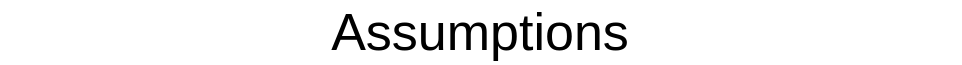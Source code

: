 <mxfile version="18.0.3" type="github" pages="3">
  <diagram id="jApyYVyt4Udr0EsSBP02" name="SEG Feature considerations">
    <mxGraphModel dx="1147" dy="753" grid="1" gridSize="10" guides="1" tooltips="1" connect="1" arrows="1" fold="1" page="1" pageScale="1" pageWidth="1100" pageHeight="850" math="0" shadow="0">
      <root>
        <mxCell id="0" />
        <mxCell id="1" parent="0" />
        <mxCell id="baYjomSHSM_FDcd-nVYS-2" value="Assumptions" style="text;html=1;strokeColor=none;fillColor=none;align=center;verticalAlign=middle;whiteSpace=wrap;rounded=0;fontSize=26;" vertex="1" parent="1">
          <mxGeometry x="100" y="60" width="480" height="30" as="geometry" />
        </mxCell>
      </root>
    </mxGraphModel>
  </diagram>
  <diagram name="high level" id="e3a06f82-3646-2815-327d-82caf3d4e204">
    <mxGraphModel dx="5066" dy="986" grid="1" gridSize="10" guides="1" tooltips="1" connect="1" arrows="1" fold="1" page="1" pageScale="1.5" pageWidth="1169" pageHeight="826" background="none" math="0" shadow="0">
      <root>
        <mxCell id="0" style=";html=1;" />
        <mxCell id="1" style=";html=1;" parent="0" />
        <mxCell id="MS2HTz0OU2uAcDuZDVn_-14" style="edgeStyle=orthogonalEdgeStyle;rounded=0;orthogonalLoop=1;jettySize=auto;html=1;endArrow=none;endFill=0;" edge="1" parent="1" source="MS2HTz0OU2uAcDuZDVn_-1" target="MS2HTz0OU2uAcDuZDVn_-2">
          <mxGeometry relative="1" as="geometry" />
        </mxCell>
        <mxCell id="MS2HTz0OU2uAcDuZDVn_-1" value="" style="verticalLabelPosition=bottom;sketch=0;aspect=fixed;html=1;verticalAlign=top;strokeColor=none;align=center;outlineConnect=0;shape=mxgraph.citrix.laptop_1;" vertex="1" parent="1">
          <mxGeometry x="-3260" y="106.5" width="70.91" height="60" as="geometry" />
        </mxCell>
        <mxCell id="MS2HTz0OU2uAcDuZDVn_-15" style="edgeStyle=orthogonalEdgeStyle;rounded=0;orthogonalLoop=1;jettySize=auto;html=1;endArrow=none;endFill=0;" edge="1" parent="1" source="MS2HTz0OU2uAcDuZDVn_-2" target="MS2HTz0OU2uAcDuZDVn_-3">
          <mxGeometry relative="1" as="geometry" />
        </mxCell>
        <mxCell id="MS2HTz0OU2uAcDuZDVn_-2" value="" style="verticalLabelPosition=bottom;sketch=0;aspect=fixed;html=1;verticalAlign=top;strokeColor=none;align=center;outlineConnect=0;shape=mxgraph.citrix.license_server;" vertex="1" parent="1">
          <mxGeometry x="-3130" y="107.5" width="45.89" height="60" as="geometry" />
        </mxCell>
        <mxCell id="MS2HTz0OU2uAcDuZDVn_-17" style="edgeStyle=orthogonalEdgeStyle;rounded=0;orthogonalLoop=1;jettySize=auto;html=1;endArrow=none;endFill=0;" edge="1" parent="1" source="MS2HTz0OU2uAcDuZDVn_-3" target="-ZL5isNHjIAiVJMmVZmS-53">
          <mxGeometry relative="1" as="geometry">
            <mxPoint x="-2631" y="136.5" as="targetPoint" />
          </mxGeometry>
        </mxCell>
        <mxCell id="MS2HTz0OU2uAcDuZDVn_-18" style="edgeStyle=orthogonalEdgeStyle;rounded=0;orthogonalLoop=1;jettySize=auto;html=1;endArrow=none;endFill=0;" edge="1" parent="1" source="MS2HTz0OU2uAcDuZDVn_-3">
          <mxGeometry relative="1" as="geometry">
            <mxPoint x="-2882.5" y="235" as="targetPoint" />
            <Array as="points">
              <mxPoint x="-2850" y="210" />
              <mxPoint x="-2882" y="210" />
            </Array>
          </mxGeometry>
        </mxCell>
        <mxCell id="MS2HTz0OU2uAcDuZDVn_-3" value="" style="verticalLabelPosition=bottom;sketch=0;aspect=fixed;html=1;verticalAlign=top;strokeColor=none;align=center;outlineConnect=0;shape=mxgraph.citrix.cloud;" vertex="1" parent="1">
          <mxGeometry x="-2940" y="90" width="145.56" height="95" as="geometry" />
        </mxCell>
        <mxCell id="MS2HTz0OU2uAcDuZDVn_-30" style="edgeStyle=orthogonalEdgeStyle;rounded=0;orthogonalLoop=1;jettySize=auto;html=1;fontSize=26;endArrow=none;endFill=0;" edge="1" parent="1" target="MS2HTz0OU2uAcDuZDVn_-29">
          <mxGeometry relative="1" as="geometry">
            <mxPoint x="-2586.5" y="830" as="sourcePoint" />
            <Array as="points">
              <mxPoint x="-2610" y="830" />
              <mxPoint x="-2382" y="830" />
            </Array>
          </mxGeometry>
        </mxCell>
        <mxCell id="MS2HTz0OU2uAcDuZDVn_-11" value="Secure Email Gateway" style="verticalLabelPosition=bottom;sketch=0;aspect=fixed;html=1;verticalAlign=top;strokeColor=none;align=center;outlineConnect=0;shape=mxgraph.citrix.license_server;" vertex="1" parent="1">
          <mxGeometry x="-2724.5" y="328" width="65" height="85" as="geometry" />
        </mxCell>
        <mxCell id="MS2HTz0OU2uAcDuZDVn_-23" value="&lt;font style=&quot;font-size: 26px;&quot;&gt;Internet&lt;/font&gt;" style="text;html=1;strokeColor=none;fillColor=none;align=center;verticalAlign=middle;whiteSpace=wrap;rounded=0;rotation=-40;" vertex="1" parent="1">
          <mxGeometry x="-3450" y="100" width="60" height="40" as="geometry" />
        </mxCell>
        <mxCell id="MS2HTz0OU2uAcDuZDVn_-24" value="&lt;font style=&quot;&quot;&gt;&lt;font style=&quot;font-size: 26px;&quot;&gt;DMZ 1&lt;/font&gt;&lt;br&gt;&lt;/font&gt;" style="text;html=1;strokeColor=none;fillColor=none;align=center;verticalAlign=middle;whiteSpace=wrap;rounded=0;rotation=-40;" vertex="1" parent="1">
          <mxGeometry x="-3460" y="579" width="60" height="40" as="geometry" />
        </mxCell>
        <mxCell id="MS2HTz0OU2uAcDuZDVn_-26" value="&lt;font style=&quot;&quot;&gt;&lt;span style=&quot;font-size: 26px;&quot;&gt;Trusted Zone&lt;/span&gt;&lt;br&gt;&lt;/font&gt;" style="text;html=1;strokeColor=none;fillColor=none;align=center;verticalAlign=middle;whiteSpace=wrap;rounded=0;rotation=-40;" vertex="1" parent="1">
          <mxGeometry x="-3440" y="813" width="60" height="40" as="geometry" />
        </mxCell>
        <mxCell id="MS2HTz0OU2uAcDuZDVn_-29" value="" style="verticalLabelPosition=bottom;sketch=0;aspect=fixed;html=1;verticalAlign=top;strokeColor=none;align=center;outlineConnect=0;shape=mxgraph.citrix.firewall;fontSize=26;" vertex="1" parent="1">
          <mxGeometry x="-2420" y="647" width="75" height="93" as="geometry" />
        </mxCell>
        <mxCell id="MS2HTz0OU2uAcDuZDVn_-42" value="" style="rounded=0;whiteSpace=wrap;html=1;fontSize=26;align=left;fillColor=#d5e8d4;strokeColor=#82b366;" vertex="1" parent="1">
          <mxGeometry x="-2131.63" y="828" width="310" height="60" as="geometry" />
        </mxCell>
        <mxCell id="MS2HTz0OU2uAcDuZDVn_-43" value="" style="verticalLabelPosition=bottom;sketch=0;aspect=fixed;html=1;verticalAlign=top;strokeColor=none;align=center;outlineConnect=0;shape=mxgraph.citrix.laptop_2;fontSize=26;" vertex="1" parent="1">
          <mxGeometry x="-2103.25" y="839.75" width="48.95" height="36.5" as="geometry" />
        </mxCell>
        <mxCell id="MS2HTz0OU2uAcDuZDVn_-44" value="" style="verticalLabelPosition=bottom;sketch=0;aspect=fixed;html=1;verticalAlign=top;strokeColor=none;align=center;outlineConnect=0;shape=mxgraph.citrix.laptop_2;fontSize=26;" vertex="1" parent="1">
          <mxGeometry x="-2033.25" y="841.5" width="48.95" height="36.5" as="geometry" />
        </mxCell>
        <mxCell id="MS2HTz0OU2uAcDuZDVn_-45" value="" style="verticalLabelPosition=bottom;sketch=0;aspect=fixed;html=1;verticalAlign=top;strokeColor=none;align=center;outlineConnect=0;shape=mxgraph.citrix.laptop_2;fontSize=26;" vertex="1" parent="1">
          <mxGeometry x="-1963.25" y="841.5" width="48.95" height="36.5" as="geometry" />
        </mxCell>
        <mxCell id="MS2HTz0OU2uAcDuZDVn_-46" value="" style="verticalLabelPosition=bottom;sketch=0;aspect=fixed;html=1;verticalAlign=top;strokeColor=none;align=center;outlineConnect=0;shape=mxgraph.citrix.laptop_2;fontSize=26;" vertex="1" parent="1">
          <mxGeometry x="-1893.25" y="841.5" width="48.95" height="36.5" as="geometry" />
        </mxCell>
        <mxCell id="MS2HTz0OU2uAcDuZDVn_-50" style="edgeStyle=orthogonalEdgeStyle;rounded=0;orthogonalLoop=1;jettySize=auto;html=1;fontSize=26;endArrow=none;endFill=0;" edge="1" parent="1" source="MS2HTz0OU2uAcDuZDVn_-48" target="MS2HTz0OU2uAcDuZDVn_-29">
          <mxGeometry relative="1" as="geometry">
            <Array as="points">
              <mxPoint x="-2220" y="884" />
              <mxPoint x="-2220" y="758" />
              <mxPoint x="-2310" y="758" />
              <mxPoint x="-2310" y="698" />
            </Array>
          </mxGeometry>
        </mxCell>
        <mxCell id="MS2HTz0OU2uAcDuZDVn_-48" value="" style="verticalLabelPosition=bottom;sketch=0;aspect=fixed;html=1;verticalAlign=top;strokeColor=none;align=center;outlineConnect=0;shape=mxgraph.citrix.role_repeater;fillColor=#CCCCCC;gradientColor=#000000;gradientDirection=south;fontSize=26;" vertex="1" parent="1">
          <mxGeometry x="-2140" y="866" width="36.75" height="36.75" as="geometry" />
        </mxCell>
        <mxCell id="-ZL5isNHjIAiVJMmVZmS-62" style="edgeStyle=orthogonalEdgeStyle;rounded=0;orthogonalLoop=1;jettySize=auto;html=1;fontSize=12;endArrow=none;endFill=0;strokeWidth=1;" edge="1" parent="1" source="MS2HTz0OU2uAcDuZDVn_-51" target="MS2HTz0OU2uAcDuZDVn_-29">
          <mxGeometry relative="1" as="geometry">
            <mxPoint x="-2230" y="783" as="targetPoint" />
            <Array as="points">
              <mxPoint x="-2220" y="783" />
              <mxPoint x="-2220" y="758" />
              <mxPoint x="-2310" y="758" />
              <mxPoint x="-2310" y="694" />
            </Array>
          </mxGeometry>
        </mxCell>
        <mxCell id="MS2HTz0OU2uAcDuZDVn_-51" value="" style="rounded=0;whiteSpace=wrap;html=1;fontSize=26;align=left;fillColor=#d5e8d4;strokeColor=#82b366;" vertex="1" parent="1">
          <mxGeometry x="-2131.63" y="753" width="310" height="60" as="geometry" />
        </mxCell>
        <mxCell id="MS2HTz0OU2uAcDuZDVn_-52" value="" style="verticalLabelPosition=bottom;sketch=0;aspect=fixed;html=1;verticalAlign=top;strokeColor=none;align=center;outlineConnect=0;shape=mxgraph.citrix.laptop_2;fontSize=26;" vertex="1" parent="1">
          <mxGeometry x="-2111.63" y="764.75" width="48.95" height="36.5" as="geometry" />
        </mxCell>
        <mxCell id="MS2HTz0OU2uAcDuZDVn_-53" value="" style="verticalLabelPosition=bottom;sketch=0;aspect=fixed;html=1;verticalAlign=top;strokeColor=none;align=center;outlineConnect=0;shape=mxgraph.citrix.laptop_2;fontSize=26;" vertex="1" parent="1">
          <mxGeometry x="-2041.63" y="766.5" width="48.95" height="36.5" as="geometry" />
        </mxCell>
        <mxCell id="MS2HTz0OU2uAcDuZDVn_-54" value="" style="verticalLabelPosition=bottom;sketch=0;aspect=fixed;html=1;verticalAlign=top;strokeColor=none;align=center;outlineConnect=0;shape=mxgraph.citrix.laptop_2;fontSize=26;" vertex="1" parent="1">
          <mxGeometry x="-1971.63" y="766.5" width="48.95" height="36.5" as="geometry" />
        </mxCell>
        <mxCell id="MS2HTz0OU2uAcDuZDVn_-55" value="" style="verticalLabelPosition=bottom;sketch=0;aspect=fixed;html=1;verticalAlign=top;strokeColor=none;align=center;outlineConnect=0;shape=mxgraph.citrix.laptop_2;fontSize=26;" vertex="1" parent="1">
          <mxGeometry x="-1901.63" y="766.5" width="48.95" height="36.5" as="geometry" />
        </mxCell>
        <mxCell id="MS2HTz0OU2uAcDuZDVn_-61" value="Office Network" style="verticalLabelPosition=bottom;sketch=0;aspect=fixed;html=1;verticalAlign=top;strokeColor=none;align=center;outlineConnect=0;shape=mxgraph.citrix.site;fontSize=26;" vertex="1" parent="1">
          <mxGeometry x="-2037.41" y="530" width="74.16" height="70" as="geometry" />
        </mxCell>
        <mxCell id="-ZL5isNHjIAiVJMmVZmS-74" style="edgeStyle=orthogonalEdgeStyle;rounded=0;orthogonalLoop=1;jettySize=auto;html=1;fontSize=21;endArrow=none;endFill=0;strokeWidth=1;" edge="1" parent="1" target="-ZL5isNHjIAiVJMmVZmS-68">
          <mxGeometry relative="1" as="geometry">
            <mxPoint x="-2750" y="848.3" as="sourcePoint" />
          </mxGeometry>
        </mxCell>
        <mxCell id="HjmneazlSj1odOkmcWlp-2" style="edgeStyle=orthogonalEdgeStyle;rounded=0;orthogonalLoop=1;jettySize=auto;html=1;fontSize=14;fontColor=#000000;endArrow=none;endFill=0;strokeWidth=1;" edge="1" parent="1" source="MS2HTz0OU2uAcDuZDVn_-10" target="MS2HTz0OU2uAcDuZDVn_-27">
          <mxGeometry relative="1" as="geometry" />
        </mxCell>
        <mxCell id="HjmneazlSj1odOkmcWlp-5" value="SMTPS" style="edgeLabel;html=1;align=center;verticalAlign=middle;resizable=0;points=[];fontSize=14;fontColor=#000000;" vertex="1" connectable="0" parent="HjmneazlSj1odOkmcWlp-2">
          <mxGeometry x="-0.788" y="1" relative="1" as="geometry">
            <mxPoint as="offset" />
          </mxGeometry>
        </mxCell>
        <mxCell id="MS2HTz0OU2uAcDuZDVn_-10" value="Exchange" style="verticalLabelPosition=bottom;sketch=0;aspect=fixed;html=1;verticalAlign=top;strokeColor=none;align=center;outlineConnect=0;shape=mxgraph.citrix.smtp_server;" vertex="1" parent="1">
          <mxGeometry x="-2700" y="790.5" width="76" height="92" as="geometry" />
        </mxCell>
        <mxCell id="-ZL5isNHjIAiVJMmVZmS-4" value="" style="endArrow=none;dashed=1;html=1;dashPattern=1 3;strokeWidth=4;rounded=0;fontSize=12;fillColor=#d80073;strokeColor=#A50040;" edge="1" parent="1">
          <mxGeometry width="50" height="50" relative="1" as="geometry">
            <mxPoint x="-3470" y="268" as="sourcePoint" />
            <mxPoint x="-2450" y="268" as="targetPoint" />
          </mxGeometry>
        </mxCell>
        <mxCell id="-ZL5isNHjIAiVJMmVZmS-61" style="edgeStyle=orthogonalEdgeStyle;rounded=0;orthogonalLoop=1;jettySize=auto;html=1;fontSize=12;endArrow=none;endFill=0;strokeWidth=1;" edge="1" parent="1" source="MS2HTz0OU2uAcDuZDVn_-5" target="MS2HTz0OU2uAcDuZDVn_-11">
          <mxGeometry relative="1" as="geometry" />
        </mxCell>
        <mxCell id="EidLaiFyTw0n2LER88-Q-2" value="SMTPS" style="edgeLabel;html=1;align=center;verticalAlign=middle;resizable=0;points=[];fontSize=14;fontColor=#000000;" vertex="1" connectable="0" parent="-ZL5isNHjIAiVJMmVZmS-61">
          <mxGeometry x="0.857" y="-1" relative="1" as="geometry">
            <mxPoint x="-11" y="-1" as="offset" />
          </mxGeometry>
        </mxCell>
        <mxCell id="MS2HTz0OU2uAcDuZDVn_-5" value="Internet Firewall" style="verticalLabelPosition=bottom;sketch=0;aspect=fixed;html=1;verticalAlign=top;strokeColor=none;align=center;outlineConnect=0;shape=mxgraph.citrix.firewall;" vertex="1" parent="1">
          <mxGeometry x="-2910" y="235" width="75" height="93" as="geometry" />
        </mxCell>
        <mxCell id="-ZL5isNHjIAiVJMmVZmS-5" value="" style="endArrow=none;dashed=1;html=1;dashPattern=1 3;strokeWidth=4;rounded=0;fontSize=12;fillColor=#d80073;strokeColor=#A50040;" edge="1" parent="1">
          <mxGeometry width="50" height="50" relative="1" as="geometry">
            <mxPoint x="-3469.5" y="697" as="sourcePoint" />
            <mxPoint x="-2449.5" y="697" as="targetPoint" />
          </mxGeometry>
        </mxCell>
        <mxCell id="HjmneazlSj1odOkmcWlp-4" style="edgeStyle=orthogonalEdgeStyle;rounded=0;orthogonalLoop=1;jettySize=auto;html=1;fontSize=14;fontColor=#000000;endArrow=none;endFill=0;strokeWidth=1;" edge="1" parent="1" source="MS2HTz0OU2uAcDuZDVn_-27" target="-ZL5isNHjIAiVJMmVZmS-56">
          <mxGeometry relative="1" as="geometry" />
        </mxCell>
        <mxCell id="MS2HTz0OU2uAcDuZDVn_-27" value="" style="verticalLabelPosition=bottom;sketch=0;aspect=fixed;html=1;verticalAlign=top;strokeColor=none;align=center;outlineConnect=0;shape=mxgraph.citrix.firewall;" vertex="1" parent="1">
          <mxGeometry x="-2909" y="630" width="75" height="93" as="geometry" />
        </mxCell>
        <mxCell id="-ZL5isNHjIAiVJMmVZmS-6" value="" style="endArrow=none;dashed=1;html=1;dashPattern=1 3;strokeWidth=4;rounded=0;fontSize=12;fillColor=#d80073;strokeColor=#A50040;" edge="1" parent="1">
          <mxGeometry width="50" height="50" relative="1" as="geometry">
            <mxPoint x="-3480" y="960" as="sourcePoint" />
            <mxPoint x="-2450" y="960" as="targetPoint" />
          </mxGeometry>
        </mxCell>
        <mxCell id="-ZL5isNHjIAiVJMmVZmS-53" value="Public DNS" style="verticalLabelPosition=bottom;sketch=0;aspect=fixed;html=1;verticalAlign=top;strokeColor=none;align=center;outlineConnect=0;shape=mxgraph.citrix.dns_server;fontSize=12;" vertex="1" parent="1">
          <mxGeometry x="-2624" y="91.25" width="76.5" height="92.5" as="geometry" />
        </mxCell>
        <mxCell id="-ZL5isNHjIAiVJMmVZmS-54" value="" style="endArrow=none;dashed=1;html=1;dashPattern=1 3;strokeWidth=4;rounded=0;fontSize=12;fillColor=#d80073;strokeColor=#A50040;" edge="1" parent="1">
          <mxGeometry width="50" height="50" relative="1" as="geometry">
            <mxPoint x="-3470" y="483.25" as="sourcePoint" />
            <mxPoint x="-2450" y="483.25" as="targetPoint" />
          </mxGeometry>
        </mxCell>
        <mxCell id="-ZL5isNHjIAiVJMmVZmS-55" value="&lt;font style=&quot;&quot;&gt;&lt;font style=&quot;font-size: 26px;&quot;&gt;DMZ 0&lt;/font&gt;&lt;br&gt;&lt;/font&gt;" style="text;html=1;strokeColor=none;fillColor=none;align=center;verticalAlign=middle;whiteSpace=wrap;rounded=0;rotation=-40;" vertex="1" parent="1">
          <mxGeometry x="-3460" y="352.63" width="60" height="35.75" as="geometry" />
        </mxCell>
        <mxCell id="-ZL5isNHjIAiVJMmVZmS-60" style="edgeStyle=orthogonalEdgeStyle;rounded=0;orthogonalLoop=1;jettySize=auto;html=1;fontSize=12;endArrow=none;endFill=0;strokeWidth=1;" edge="1" parent="1" source="-ZL5isNHjIAiVJMmVZmS-56" target="MS2HTz0OU2uAcDuZDVn_-11">
          <mxGeometry relative="1" as="geometry">
            <Array as="points">
              <mxPoint x="-2872" y="390" />
            </Array>
          </mxGeometry>
        </mxCell>
        <mxCell id="-ZL5isNHjIAiVJMmVZmS-56" value="" style="verticalLabelPosition=bottom;sketch=0;aspect=fixed;html=1;verticalAlign=top;strokeColor=none;align=center;outlineConnect=0;shape=mxgraph.citrix.firewall;" vertex="1" parent="1">
          <mxGeometry x="-2910" y="447.75" width="75" height="93" as="geometry" />
        </mxCell>
        <mxCell id="-ZL5isNHjIAiVJMmVZmS-63" value="&lt;font style=&quot;&quot;&gt;&lt;b style=&quot;&quot;&gt;&lt;font style=&quot;font-size: 21px;&quot;&gt;DMZ 0&lt;/font&gt;&lt;/b&gt;&lt;span style=&quot;font-size: 18px;&quot;&gt;: Security and Content Filtering services, e.g. WAF, Secure Mail Gateway&lt;/span&gt;&lt;br&gt;&lt;font style=&quot;font-size: 21px;&quot;&gt;&lt;b&gt;DMZ 1&lt;/b&gt;&lt;/font&gt;&lt;span style=&quot;font-size: 18px;&quot;&gt;: Authn/Authz Appliances, e.g. Reverse Proxies, IDP&#39;s&lt;/span&gt;&lt;br&gt;&lt;b style=&quot;&quot;&gt;&lt;font style=&quot;font-size: 21px;&quot;&gt;TZ&lt;/font&gt;&lt;/b&gt;&lt;span style=&quot;font-size: 18px;&quot;&gt;: Trusted zone, e.g Web Servers, Mail Servers; authenticated flows&lt;br&gt;&lt;/span&gt;&lt;font style=&quot;font-size: 21px;&quot;&gt;&lt;b&gt;DZ&lt;/b&gt;&lt;/font&gt;&lt;font style=&quot;font-size: 18px;&quot;&gt;: Data Zone for databases and LDAP services&lt;/font&gt;&lt;br&gt;&lt;/font&gt;" style="text;html=1;strokeColor=none;fillColor=none;align=left;verticalAlign=middle;whiteSpace=wrap;rounded=0;fontSize=12;rotation=0;" vertex="1" parent="1">
          <mxGeometry x="-2350" y="250" width="590" height="30" as="geometry" />
        </mxCell>
        <mxCell id="-ZL5isNHjIAiVJMmVZmS-66" value="&lt;font style=&quot;&quot;&gt;&lt;span style=&quot;font-size: 26px;&quot;&gt;Data Zone&lt;/span&gt;&lt;br&gt;&lt;/font&gt;" style="text;html=1;strokeColor=none;fillColor=none;align=center;verticalAlign=middle;whiteSpace=wrap;rounded=0;rotation=-40;" vertex="1" parent="1">
          <mxGeometry x="-3440" y="1090" width="60" height="40" as="geometry" />
        </mxCell>
        <mxCell id="-ZL5isNHjIAiVJMmVZmS-75" style="edgeStyle=orthogonalEdgeStyle;rounded=0;orthogonalLoop=1;jettySize=auto;html=1;fontSize=21;endArrow=none;endFill=0;strokeWidth=1;" edge="1" parent="1" source="-ZL5isNHjIAiVJMmVZmS-68" target="-ZL5isNHjIAiVJMmVZmS-77">
          <mxGeometry relative="1" as="geometry">
            <mxPoint x="-2630" y="1080" as="targetPoint" />
            <Array as="points">
              <mxPoint x="-2861" y="1030" />
              <mxPoint x="-2720" y="1030" />
            </Array>
          </mxGeometry>
        </mxCell>
        <mxCell id="HjmneazlSj1odOkmcWlp-6" value="3569" style="edgeLabel;html=1;align=center;verticalAlign=middle;resizable=0;points=[];fontSize=14;fontColor=#000000;" vertex="1" connectable="0" parent="-ZL5isNHjIAiVJMmVZmS-75">
          <mxGeometry x="0.173" y="3" relative="1" as="geometry">
            <mxPoint x="44" y="33" as="offset" />
          </mxGeometry>
        </mxCell>
        <mxCell id="-ZL5isNHjIAiVJMmVZmS-68" value="" style="verticalLabelPosition=bottom;sketch=0;aspect=fixed;html=1;verticalAlign=top;strokeColor=none;align=center;outlineConnect=0;shape=mxgraph.citrix.firewall;" vertex="1" parent="1">
          <mxGeometry x="-2899" y="902.75" width="75" height="93" as="geometry" />
        </mxCell>
        <mxCell id="-ZL5isNHjIAiVJMmVZmS-77" value="AD" style="verticalLabelPosition=bottom;sketch=0;aspect=fixed;html=1;verticalAlign=top;strokeColor=none;align=center;outlineConnect=0;shape=mxgraph.citrix.database_server;fontSize=21;" vertex="1" parent="1">
          <mxGeometry x="-2732" y="1070" width="80" height="90" as="geometry" />
        </mxCell>
        <mxCell id="-ZL5isNHjIAiVJMmVZmS-80" value="Production" style="text;html=1;strokeColor=none;fillColor=none;align=center;verticalAlign=middle;whiteSpace=wrap;rounded=0;fontSize=45;fontColor=#FF0000;" vertex="1" parent="1">
          <mxGeometry x="-2140" y="40" width="60" height="30" as="geometry" />
        </mxCell>
      </root>
    </mxGraphModel>
  </diagram>
  <diagram name="high level (DEV)" id="sB-gzQ24y7XR0osAuDt7">
    <mxGraphModel dx="5066" dy="986" grid="1" gridSize="10" guides="1" tooltips="1" connect="1" arrows="1" fold="1" page="1" pageScale="1.5" pageWidth="1169" pageHeight="826" background="none" math="0" shadow="0">
      <root>
        <mxCell id="ZP6E8Msi36bvybZyYE74-0" style=";html=1;" />
        <mxCell id="ZP6E8Msi36bvybZyYE74-1" style=";html=1;" parent="ZP6E8Msi36bvybZyYE74-0" />
        <mxCell id="ZP6E8Msi36bvybZyYE74-2" style="edgeStyle=orthogonalEdgeStyle;rounded=0;orthogonalLoop=1;jettySize=auto;html=1;endArrow=none;endFill=0;" edge="1" parent="ZP6E8Msi36bvybZyYE74-1" source="ZP6E8Msi36bvybZyYE74-3" target="ZP6E8Msi36bvybZyYE74-5">
          <mxGeometry relative="1" as="geometry" />
        </mxCell>
        <mxCell id="ZP6E8Msi36bvybZyYE74-3" value="" style="verticalLabelPosition=bottom;sketch=0;aspect=fixed;html=1;verticalAlign=top;strokeColor=none;align=center;outlineConnect=0;shape=mxgraph.citrix.laptop_1;" vertex="1" parent="ZP6E8Msi36bvybZyYE74-1">
          <mxGeometry x="-3260" y="106.5" width="70.91" height="60" as="geometry" />
        </mxCell>
        <mxCell id="ZP6E8Msi36bvybZyYE74-4" style="edgeStyle=orthogonalEdgeStyle;rounded=0;orthogonalLoop=1;jettySize=auto;html=1;endArrow=none;endFill=0;" edge="1" parent="ZP6E8Msi36bvybZyYE74-1" source="ZP6E8Msi36bvybZyYE74-5" target="ZP6E8Msi36bvybZyYE74-8">
          <mxGeometry relative="1" as="geometry" />
        </mxCell>
        <mxCell id="ZP6E8Msi36bvybZyYE74-5" value="" style="verticalLabelPosition=bottom;sketch=0;aspect=fixed;html=1;verticalAlign=top;strokeColor=none;align=center;outlineConnect=0;shape=mxgraph.citrix.license_server;" vertex="1" parent="ZP6E8Msi36bvybZyYE74-1">
          <mxGeometry x="-3130" y="107.5" width="45.89" height="60" as="geometry" />
        </mxCell>
        <mxCell id="ZP6E8Msi36bvybZyYE74-6" style="edgeStyle=orthogonalEdgeStyle;rounded=0;orthogonalLoop=1;jettySize=auto;html=1;endArrow=none;endFill=0;" edge="1" parent="ZP6E8Msi36bvybZyYE74-1" source="ZP6E8Msi36bvybZyYE74-8" target="ZP6E8Msi36bvybZyYE74-40">
          <mxGeometry relative="1" as="geometry">
            <mxPoint x="-2631" y="136.5" as="targetPoint" />
          </mxGeometry>
        </mxCell>
        <mxCell id="ZP6E8Msi36bvybZyYE74-7" style="edgeStyle=orthogonalEdgeStyle;rounded=0;orthogonalLoop=1;jettySize=auto;html=1;endArrow=none;endFill=0;" edge="1" parent="ZP6E8Msi36bvybZyYE74-1" source="ZP6E8Msi36bvybZyYE74-8">
          <mxGeometry relative="1" as="geometry">
            <mxPoint x="-2882.5" y="235" as="targetPoint" />
            <Array as="points">
              <mxPoint x="-2850" y="210" />
              <mxPoint x="-2882" y="210" />
            </Array>
          </mxGeometry>
        </mxCell>
        <mxCell id="ZP6E8Msi36bvybZyYE74-8" value="" style="verticalLabelPosition=bottom;sketch=0;aspect=fixed;html=1;verticalAlign=top;strokeColor=none;align=center;outlineConnect=0;shape=mxgraph.citrix.cloud;" vertex="1" parent="ZP6E8Msi36bvybZyYE74-1">
          <mxGeometry x="-2940" y="90" width="145.56" height="95" as="geometry" />
        </mxCell>
        <mxCell id="ZP6E8Msi36bvybZyYE74-9" style="edgeStyle=orthogonalEdgeStyle;rounded=0;orthogonalLoop=1;jettySize=auto;html=1;endArrow=none;endFill=0;" edge="1" parent="ZP6E8Msi36bvybZyYE74-1" source="ZP6E8Msi36bvybZyYE74-44" target="ZP6E8Msi36bvybZyYE74-33">
          <mxGeometry relative="1" as="geometry">
            <mxPoint x="-2692" y="447.75" as="sourcePoint" />
            <Array as="points">
              <mxPoint x="-2860" y="837" />
            </Array>
          </mxGeometry>
        </mxCell>
        <mxCell id="vDBwevDJQfiuDSJaTTQ6-1" value="SMTPS" style="edgeLabel;html=1;align=center;verticalAlign=middle;resizable=0;points=[];fontSize=14;fontColor=#000000;" vertex="1" connectable="0" parent="ZP6E8Msi36bvybZyYE74-9">
          <mxGeometry x="0.873" y="-4" relative="1" as="geometry">
            <mxPoint as="offset" />
          </mxGeometry>
        </mxCell>
        <mxCell id="ZP6E8Msi36bvybZyYE74-10" style="edgeStyle=orthogonalEdgeStyle;rounded=0;orthogonalLoop=1;jettySize=auto;html=1;fontSize=26;endArrow=none;endFill=0;" edge="1" parent="ZP6E8Msi36bvybZyYE74-1" source="ZP6E8Msi36bvybZyYE74-33" target="ZP6E8Msi36bvybZyYE74-15">
          <mxGeometry relative="1" as="geometry">
            <mxPoint x="-3050" y="850" as="sourcePoint" />
            <Array as="points">
              <mxPoint x="-2382" y="850" />
            </Array>
          </mxGeometry>
        </mxCell>
        <mxCell id="ZP6E8Msi36bvybZyYE74-11" value="DEV Secure Email Gateway" style="verticalLabelPosition=bottom;sketch=0;aspect=fixed;html=1;verticalAlign=top;strokeColor=none;align=center;outlineConnect=0;shape=mxgraph.citrix.license_server;" vertex="1" parent="ZP6E8Msi36bvybZyYE74-1">
          <mxGeometry x="-3139.56" y="340" width="65" height="85" as="geometry" />
        </mxCell>
        <mxCell id="ZP6E8Msi36bvybZyYE74-12" value="&lt;font style=&quot;font-size: 26px;&quot;&gt;Internet&lt;/font&gt;" style="text;html=1;strokeColor=none;fillColor=none;align=center;verticalAlign=middle;whiteSpace=wrap;rounded=0;rotation=-40;" vertex="1" parent="ZP6E8Msi36bvybZyYE74-1">
          <mxGeometry x="-3450" y="100" width="60" height="40" as="geometry" />
        </mxCell>
        <mxCell id="ZP6E8Msi36bvybZyYE74-13" value="&lt;font style=&quot;&quot;&gt;&lt;font style=&quot;font-size: 26px;&quot;&gt;DMZ 1&lt;/font&gt;&lt;br&gt;&lt;/font&gt;" style="text;html=1;strokeColor=none;fillColor=none;align=center;verticalAlign=middle;whiteSpace=wrap;rounded=0;rotation=-40;" vertex="1" parent="ZP6E8Msi36bvybZyYE74-1">
          <mxGeometry x="-3460" y="579" width="60" height="40" as="geometry" />
        </mxCell>
        <mxCell id="ZP6E8Msi36bvybZyYE74-14" value="&lt;font style=&quot;&quot;&gt;&lt;span style=&quot;font-size: 26px;&quot;&gt;Trusted Zone&lt;/span&gt;&lt;br&gt;&lt;/font&gt;" style="text;html=1;strokeColor=none;fillColor=none;align=center;verticalAlign=middle;whiteSpace=wrap;rounded=0;rotation=-40;" vertex="1" parent="ZP6E8Msi36bvybZyYE74-1">
          <mxGeometry x="-3440" y="813" width="60" height="40" as="geometry" />
        </mxCell>
        <mxCell id="ZP6E8Msi36bvybZyYE74-15" value="" style="verticalLabelPosition=bottom;sketch=0;aspect=fixed;html=1;verticalAlign=top;strokeColor=none;align=center;outlineConnect=0;shape=mxgraph.citrix.firewall;fontSize=26;" vertex="1" parent="ZP6E8Msi36bvybZyYE74-1">
          <mxGeometry x="-2420" y="647" width="75" height="93" as="geometry" />
        </mxCell>
        <mxCell id="ZP6E8Msi36bvybZyYE74-16" value="" style="rounded=0;whiteSpace=wrap;html=1;fontSize=26;align=left;fillColor=#d5e8d4;strokeColor=#82b366;" vertex="1" parent="ZP6E8Msi36bvybZyYE74-1">
          <mxGeometry x="-2131.63" y="935" width="310" height="60" as="geometry" />
        </mxCell>
        <mxCell id="ZP6E8Msi36bvybZyYE74-17" value="" style="verticalLabelPosition=bottom;sketch=0;aspect=fixed;html=1;verticalAlign=top;strokeColor=none;align=center;outlineConnect=0;shape=mxgraph.citrix.laptop_2;fontSize=26;" vertex="1" parent="ZP6E8Msi36bvybZyYE74-1">
          <mxGeometry x="-2103.25" y="946.75" width="48.95" height="36.5" as="geometry" />
        </mxCell>
        <mxCell id="ZP6E8Msi36bvybZyYE74-18" value="" style="verticalLabelPosition=bottom;sketch=0;aspect=fixed;html=1;verticalAlign=top;strokeColor=none;align=center;outlineConnect=0;shape=mxgraph.citrix.laptop_2;fontSize=26;" vertex="1" parent="ZP6E8Msi36bvybZyYE74-1">
          <mxGeometry x="-2033.25" y="948.5" width="48.95" height="36.5" as="geometry" />
        </mxCell>
        <mxCell id="ZP6E8Msi36bvybZyYE74-19" value="" style="verticalLabelPosition=bottom;sketch=0;aspect=fixed;html=1;verticalAlign=top;strokeColor=none;align=center;outlineConnect=0;shape=mxgraph.citrix.laptop_2;fontSize=26;" vertex="1" parent="ZP6E8Msi36bvybZyYE74-1">
          <mxGeometry x="-1963.25" y="948.5" width="48.95" height="36.5" as="geometry" />
        </mxCell>
        <mxCell id="ZP6E8Msi36bvybZyYE74-20" value="" style="verticalLabelPosition=bottom;sketch=0;aspect=fixed;html=1;verticalAlign=top;strokeColor=none;align=center;outlineConnect=0;shape=mxgraph.citrix.laptop_2;fontSize=26;" vertex="1" parent="ZP6E8Msi36bvybZyYE74-1">
          <mxGeometry x="-1893.25" y="948.5" width="48.95" height="36.5" as="geometry" />
        </mxCell>
        <mxCell id="ZP6E8Msi36bvybZyYE74-21" style="edgeStyle=orthogonalEdgeStyle;rounded=0;orthogonalLoop=1;jettySize=auto;html=1;fontSize=26;endArrow=none;endFill=0;" edge="1" parent="ZP6E8Msi36bvybZyYE74-1" source="ZP6E8Msi36bvybZyYE74-22" target="ZP6E8Msi36bvybZyYE74-15">
          <mxGeometry relative="1" as="geometry">
            <Array as="points">
              <mxPoint x="-2150" y="991" />
              <mxPoint x="-2150" y="950" />
              <mxPoint x="-2220" y="950" />
              <mxPoint x="-2220" y="758" />
              <mxPoint x="-2310" y="758" />
              <mxPoint x="-2310" y="698" />
            </Array>
          </mxGeometry>
        </mxCell>
        <mxCell id="ZP6E8Msi36bvybZyYE74-22" value="" style="verticalLabelPosition=bottom;sketch=0;aspect=fixed;html=1;verticalAlign=top;strokeColor=none;align=center;outlineConnect=0;shape=mxgraph.citrix.role_repeater;fillColor=#CCCCCC;gradientColor=#000000;gradientDirection=south;fontSize=26;" vertex="1" parent="ZP6E8Msi36bvybZyYE74-1">
          <mxGeometry x="-2140" y="973" width="36.75" height="36.75" as="geometry" />
        </mxCell>
        <mxCell id="ZP6E8Msi36bvybZyYE74-23" style="edgeStyle=orthogonalEdgeStyle;rounded=0;orthogonalLoop=1;jettySize=auto;html=1;fontSize=12;endArrow=none;endFill=0;strokeWidth=1;" edge="1" parent="ZP6E8Msi36bvybZyYE74-1" source="ZP6E8Msi36bvybZyYE74-24" target="ZP6E8Msi36bvybZyYE74-15">
          <mxGeometry relative="1" as="geometry">
            <mxPoint x="-2230" y="783" as="targetPoint" />
            <Array as="points">
              <mxPoint x="-1977" y="830" />
              <mxPoint x="-2220" y="830" />
              <mxPoint x="-2220" y="758" />
              <mxPoint x="-2310" y="758" />
              <mxPoint x="-2310" y="694" />
            </Array>
          </mxGeometry>
        </mxCell>
        <mxCell id="ZP6E8Msi36bvybZyYE74-24" value="" style="rounded=0;whiteSpace=wrap;html=1;fontSize=26;align=left;fillColor=#d5e8d4;strokeColor=#82b366;" vertex="1" parent="ZP6E8Msi36bvybZyYE74-1">
          <mxGeometry x="-2131.63" y="860" width="310" height="60" as="geometry" />
        </mxCell>
        <mxCell id="ZP6E8Msi36bvybZyYE74-25" value="" style="verticalLabelPosition=bottom;sketch=0;aspect=fixed;html=1;verticalAlign=top;strokeColor=none;align=center;outlineConnect=0;shape=mxgraph.citrix.laptop_2;fontSize=26;" vertex="1" parent="ZP6E8Msi36bvybZyYE74-1">
          <mxGeometry x="-2111.63" y="871.75" width="48.95" height="36.5" as="geometry" />
        </mxCell>
        <mxCell id="ZP6E8Msi36bvybZyYE74-26" value="" style="verticalLabelPosition=bottom;sketch=0;aspect=fixed;html=1;verticalAlign=top;strokeColor=none;align=center;outlineConnect=0;shape=mxgraph.citrix.laptop_2;fontSize=26;" vertex="1" parent="ZP6E8Msi36bvybZyYE74-1">
          <mxGeometry x="-2041.63" y="873.5" width="48.95" height="36.5" as="geometry" />
        </mxCell>
        <mxCell id="ZP6E8Msi36bvybZyYE74-27" value="" style="verticalLabelPosition=bottom;sketch=0;aspect=fixed;html=1;verticalAlign=top;strokeColor=none;align=center;outlineConnect=0;shape=mxgraph.citrix.laptop_2;fontSize=26;" vertex="1" parent="ZP6E8Msi36bvybZyYE74-1">
          <mxGeometry x="-1971.63" y="873.5" width="48.95" height="36.5" as="geometry" />
        </mxCell>
        <mxCell id="ZP6E8Msi36bvybZyYE74-28" value="" style="verticalLabelPosition=bottom;sketch=0;aspect=fixed;html=1;verticalAlign=top;strokeColor=none;align=center;outlineConnect=0;shape=mxgraph.citrix.laptop_2;fontSize=26;" vertex="1" parent="ZP6E8Msi36bvybZyYE74-1">
          <mxGeometry x="-1901.63" y="873.5" width="48.95" height="36.5" as="geometry" />
        </mxCell>
        <mxCell id="ZP6E8Msi36bvybZyYE74-29" value="Office Network" style="verticalLabelPosition=bottom;sketch=0;aspect=fixed;html=1;verticalAlign=top;strokeColor=none;align=center;outlineConnect=0;shape=mxgraph.citrix.site;fontSize=26;" vertex="1" parent="ZP6E8Msi36bvybZyYE74-1">
          <mxGeometry x="-1992.68" y="430" width="74.16" height="70" as="geometry" />
        </mxCell>
        <mxCell id="ZP6E8Msi36bvybZyYE74-31" style="edgeStyle=orthogonalEdgeStyle;rounded=0;orthogonalLoop=1;jettySize=auto;html=1;fontSize=21;endArrow=none;endFill=0;strokeWidth=1;" edge="1" parent="ZP6E8Msi36bvybZyYE74-1" source="ZP6E8Msi36bvybZyYE74-33" target="ZP6E8Msi36bvybZyYE74-49">
          <mxGeometry relative="1" as="geometry">
            <mxPoint x="-3016.5" y="870" as="sourcePoint" />
            <Array as="points">
              <mxPoint x="-3092" y="870" />
              <mxPoint x="-2958" y="870" />
              <mxPoint x="-2958" y="949" />
            </Array>
          </mxGeometry>
        </mxCell>
        <mxCell id="ZP6E8Msi36bvybZyYE74-33" value="Linux email server" style="verticalLabelPosition=bottom;sketch=0;aspect=fixed;html=1;verticalAlign=top;strokeColor=none;align=center;outlineConnect=0;shape=mxgraph.citrix.smtp_server;" vertex="1" parent="ZP6E8Msi36bvybZyYE74-1">
          <mxGeometry x="-3130" y="770" width="76" height="92" as="geometry" />
        </mxCell>
        <mxCell id="ZP6E8Msi36bvybZyYE74-34" value="" style="endArrow=none;dashed=1;html=1;dashPattern=1 3;strokeWidth=4;rounded=0;fontSize=12;fillColor=#d80073;strokeColor=#A50040;" edge="1" parent="ZP6E8Msi36bvybZyYE74-1">
          <mxGeometry width="50" height="50" relative="1" as="geometry">
            <mxPoint x="-3470" y="268" as="sourcePoint" />
            <mxPoint x="-2450" y="268" as="targetPoint" />
          </mxGeometry>
        </mxCell>
        <mxCell id="ZP6E8Msi36bvybZyYE74-35" style="edgeStyle=orthogonalEdgeStyle;rounded=0;orthogonalLoop=1;jettySize=auto;html=1;fontSize=12;endArrow=none;endFill=0;strokeWidth=1;" edge="1" parent="ZP6E8Msi36bvybZyYE74-1" source="ZP6E8Msi36bvybZyYE74-36" target="ZP6E8Msi36bvybZyYE74-11">
          <mxGeometry relative="1" as="geometry">
            <Array as="points">
              <mxPoint x="-3075" y="310" />
            </Array>
          </mxGeometry>
        </mxCell>
        <mxCell id="vDBwevDJQfiuDSJaTTQ6-0" value="SMTPS" style="edgeLabel;html=1;align=center;verticalAlign=middle;resizable=0;points=[];fontSize=14;fontColor=#000000;" vertex="1" connectable="0" parent="ZP6E8Msi36bvybZyYE74-35">
          <mxGeometry x="0.29" relative="1" as="geometry">
            <mxPoint x="-39" y="13" as="offset" />
          </mxGeometry>
        </mxCell>
        <mxCell id="ZP6E8Msi36bvybZyYE74-36" value="Internet Firewall" style="verticalLabelPosition=bottom;sketch=0;aspect=fixed;html=1;verticalAlign=top;strokeColor=none;align=center;outlineConnect=0;shape=mxgraph.citrix.firewall;" vertex="1" parent="ZP6E8Msi36bvybZyYE74-1">
          <mxGeometry x="-2910" y="230" width="75" height="93" as="geometry" />
        </mxCell>
        <mxCell id="ZP6E8Msi36bvybZyYE74-37" value="" style="endArrow=none;dashed=1;html=1;dashPattern=1 3;strokeWidth=4;rounded=0;fontSize=12;fillColor=#d80073;strokeColor=#A50040;" edge="1" parent="ZP6E8Msi36bvybZyYE74-1">
          <mxGeometry width="50" height="50" relative="1" as="geometry">
            <mxPoint x="-3469.5" y="697" as="sourcePoint" />
            <mxPoint x="-2449.5" y="697" as="targetPoint" />
          </mxGeometry>
        </mxCell>
        <mxCell id="ZP6E8Msi36bvybZyYE74-38" value="" style="verticalLabelPosition=bottom;sketch=0;aspect=fixed;html=1;verticalAlign=top;strokeColor=none;align=center;outlineConnect=0;shape=mxgraph.citrix.firewall;" vertex="1" parent="ZP6E8Msi36bvybZyYE74-1">
          <mxGeometry x="-2909" y="630" width="75" height="93" as="geometry" />
        </mxCell>
        <mxCell id="ZP6E8Msi36bvybZyYE74-39" value="" style="endArrow=none;dashed=1;html=1;dashPattern=1 3;strokeWidth=4;rounded=0;fontSize=12;fillColor=#d80073;strokeColor=#A50040;" edge="1" parent="ZP6E8Msi36bvybZyYE74-1">
          <mxGeometry width="50" height="50" relative="1" as="geometry">
            <mxPoint x="-3480" y="960" as="sourcePoint" />
            <mxPoint x="-2450" y="960" as="targetPoint" />
          </mxGeometry>
        </mxCell>
        <mxCell id="ZP6E8Msi36bvybZyYE74-40" value="" style="verticalLabelPosition=bottom;sketch=0;aspect=fixed;html=1;verticalAlign=top;strokeColor=none;align=center;outlineConnect=0;shape=mxgraph.citrix.dns_server;fontSize=12;" vertex="1" parent="ZP6E8Msi36bvybZyYE74-1">
          <mxGeometry x="-2624" y="91.25" width="76.5" height="92.5" as="geometry" />
        </mxCell>
        <mxCell id="ZP6E8Msi36bvybZyYE74-41" value="" style="endArrow=none;dashed=1;html=1;dashPattern=1 3;strokeWidth=4;rounded=0;fontSize=12;fillColor=#d80073;strokeColor=#A50040;" edge="1" parent="ZP6E8Msi36bvybZyYE74-1">
          <mxGeometry width="50" height="50" relative="1" as="geometry">
            <mxPoint x="-3470" y="483.25" as="sourcePoint" />
            <mxPoint x="-2450" y="483.25" as="targetPoint" />
          </mxGeometry>
        </mxCell>
        <mxCell id="ZP6E8Msi36bvybZyYE74-42" value="&lt;font style=&quot;&quot;&gt;&lt;font style=&quot;font-size: 26px;&quot;&gt;DMZ 0&lt;/font&gt;&lt;br&gt;&lt;/font&gt;" style="text;html=1;strokeColor=none;fillColor=none;align=center;verticalAlign=middle;whiteSpace=wrap;rounded=0;rotation=-40;" vertex="1" parent="ZP6E8Msi36bvybZyYE74-1">
          <mxGeometry x="-3460" y="352.63" width="60" height="35.75" as="geometry" />
        </mxCell>
        <mxCell id="ZP6E8Msi36bvybZyYE74-43" style="edgeStyle=orthogonalEdgeStyle;rounded=0;orthogonalLoop=1;jettySize=auto;html=1;fontSize=12;endArrow=none;endFill=0;strokeWidth=1;" edge="1" parent="ZP6E8Msi36bvybZyYE74-1" source="ZP6E8Msi36bvybZyYE74-44" target="ZP6E8Msi36bvybZyYE74-11">
          <mxGeometry relative="1" as="geometry">
            <Array as="points">
              <mxPoint x="-2872" y="390" />
            </Array>
          </mxGeometry>
        </mxCell>
        <mxCell id="ZP6E8Msi36bvybZyYE74-44" value="" style="verticalLabelPosition=bottom;sketch=0;aspect=fixed;html=1;verticalAlign=top;strokeColor=none;align=center;outlineConnect=0;shape=mxgraph.citrix.firewall;" vertex="1" parent="ZP6E8Msi36bvybZyYE74-1">
          <mxGeometry x="-2910" y="447.75" width="75" height="93" as="geometry" />
        </mxCell>
        <mxCell id="ZP6E8Msi36bvybZyYE74-46" value="&lt;font style=&quot;&quot;&gt;&lt;span style=&quot;font-size: 26px;&quot;&gt;Data Zone&lt;/span&gt;&lt;br&gt;&lt;/font&gt;" style="text;html=1;strokeColor=none;fillColor=none;align=center;verticalAlign=middle;whiteSpace=wrap;rounded=0;rotation=-40;" vertex="1" parent="ZP6E8Msi36bvybZyYE74-1">
          <mxGeometry x="-3440" y="1090" width="60" height="40" as="geometry" />
        </mxCell>
        <mxCell id="ZP6E8Msi36bvybZyYE74-47" value="LDAP" style="verticalLabelPosition=bottom;sketch=0;aspect=fixed;html=1;verticalAlign=top;strokeColor=none;align=center;outlineConnect=0;shape=mxgraph.citrix.database;fontSize=21;" vertex="1" parent="ZP6E8Msi36bvybZyYE74-1">
          <mxGeometry x="-3150" y="1110" width="42.5" height="50" as="geometry" />
        </mxCell>
        <mxCell id="ZP6E8Msi36bvybZyYE74-48" style="edgeStyle=orthogonalEdgeStyle;rounded=0;orthogonalLoop=1;jettySize=auto;html=1;fontSize=21;endArrow=none;endFill=0;strokeWidth=1;" edge="1" parent="ZP6E8Msi36bvybZyYE74-1" source="ZP6E8Msi36bvybZyYE74-49" target="ZP6E8Msi36bvybZyYE74-47">
          <mxGeometry relative="1" as="geometry">
            <mxPoint x="-2630" y="1080" as="targetPoint" />
            <Array as="points">
              <mxPoint x="-2861" y="1135" />
            </Array>
          </mxGeometry>
        </mxCell>
        <mxCell id="vDBwevDJQfiuDSJaTTQ6-2" value="LDAPS" style="edgeLabel;html=1;align=center;verticalAlign=middle;resizable=0;points=[];fontSize=14;fontColor=#000000;" vertex="1" connectable="0" parent="ZP6E8Msi36bvybZyYE74-48">
          <mxGeometry x="0.839" y="-3" relative="1" as="geometry">
            <mxPoint x="2" y="3" as="offset" />
          </mxGeometry>
        </mxCell>
        <mxCell id="ZP6E8Msi36bvybZyYE74-49" value="" style="verticalLabelPosition=bottom;sketch=0;aspect=fixed;html=1;verticalAlign=top;strokeColor=none;align=center;outlineConnect=0;shape=mxgraph.citrix.firewall;" vertex="1" parent="ZP6E8Msi36bvybZyYE74-1">
          <mxGeometry x="-2899" y="902.75" width="75" height="93" as="geometry" />
        </mxCell>
        <mxCell id="ZP6E8Msi36bvybZyYE74-50" value="AD" style="verticalLabelPosition=bottom;sketch=0;aspect=fixed;html=1;verticalAlign=top;strokeColor=none;align=center;outlineConnect=0;shape=mxgraph.citrix.database_server;fontSize=21;" vertex="1" parent="ZP6E8Msi36bvybZyYE74-1">
          <mxGeometry x="-2680" y="1090" width="80" height="90" as="geometry" />
        </mxCell>
        <mxCell id="ZP6E8Msi36bvybZyYE74-51" value="Development" style="text;html=1;strokeColor=none;fillColor=none;align=center;verticalAlign=middle;whiteSpace=wrap;rounded=0;fontSize=45;fontColor=#FF0000;" vertex="1" parent="ZP6E8Msi36bvybZyYE74-1">
          <mxGeometry x="-2006.63" y="20" width="60" height="35" as="geometry" />
        </mxCell>
        <mxCell id="oAIUZhP5bazgCEgnIMyF-13" style="edgeStyle=orthogonalEdgeStyle;rounded=0;orthogonalLoop=1;jettySize=auto;html=1;fontSize=45;fontColor=#FF0000;endArrow=none;endFill=0;strokeWidth=1;" edge="1" parent="ZP6E8Msi36bvybZyYE74-1" source="oAIUZhP5bazgCEgnIMyF-0">
          <mxGeometry relative="1" as="geometry">
            <mxPoint x="-2220" y="620" as="targetPoint" />
          </mxGeometry>
        </mxCell>
        <mxCell id="oAIUZhP5bazgCEgnIMyF-0" value="" style="rounded=0;whiteSpace=wrap;html=1;fontSize=26;align=left;fillColor=#d5e8d4;strokeColor=#82b366;" vertex="1" parent="ZP6E8Msi36bvybZyYE74-1">
          <mxGeometry x="-2131.63" y="656.13" width="310" height="60" as="geometry" />
        </mxCell>
        <mxCell id="oAIUZhP5bazgCEgnIMyF-1" value="" style="verticalLabelPosition=bottom;sketch=0;aspect=fixed;html=1;verticalAlign=top;strokeColor=none;align=center;outlineConnect=0;shape=mxgraph.citrix.laptop_2;fontSize=26;" vertex="1" parent="ZP6E8Msi36bvybZyYE74-1">
          <mxGeometry x="-2100" y="670.3" width="45.7" height="34.08" as="geometry" />
        </mxCell>
        <mxCell id="oAIUZhP5bazgCEgnIMyF-2" value="" style="verticalLabelPosition=bottom;sketch=0;aspect=fixed;html=1;verticalAlign=top;strokeColor=none;align=center;outlineConnect=0;shape=mxgraph.citrix.laptop_2;fontSize=26;" vertex="1" parent="ZP6E8Msi36bvybZyYE74-1">
          <mxGeometry x="-2033.25" y="669.63" width="48.95" height="36.5" as="geometry" />
        </mxCell>
        <mxCell id="oAIUZhP5bazgCEgnIMyF-3" value="" style="verticalLabelPosition=bottom;sketch=0;aspect=fixed;html=1;verticalAlign=top;strokeColor=none;align=center;outlineConnect=0;shape=mxgraph.citrix.laptop_2;fontSize=26;" vertex="1" parent="ZP6E8Msi36bvybZyYE74-1">
          <mxGeometry x="-1963.25" y="669.63" width="48.95" height="36.5" as="geometry" />
        </mxCell>
        <mxCell id="oAIUZhP5bazgCEgnIMyF-4" value="" style="verticalLabelPosition=bottom;sketch=0;aspect=fixed;html=1;verticalAlign=top;strokeColor=none;align=center;outlineConnect=0;shape=mxgraph.citrix.laptop_2;fontSize=26;" vertex="1" parent="ZP6E8Msi36bvybZyYE74-1">
          <mxGeometry x="-1893.25" y="669.63" width="48.95" height="36.5" as="geometry" />
        </mxCell>
        <mxCell id="oAIUZhP5bazgCEgnIMyF-5" value="" style="verticalLabelPosition=bottom;sketch=0;aspect=fixed;html=1;verticalAlign=top;strokeColor=none;align=center;outlineConnect=0;shape=mxgraph.citrix.role_repeater;fillColor=#CCCCCC;gradientColor=#000000;gradientDirection=south;fontSize=26;" vertex="1" parent="ZP6E8Msi36bvybZyYE74-1">
          <mxGeometry x="-2140" y="694.13" width="36.75" height="36.75" as="geometry" />
        </mxCell>
        <mxCell id="oAIUZhP5bazgCEgnIMyF-12" style="edgeStyle=orthogonalEdgeStyle;rounded=0;orthogonalLoop=1;jettySize=auto;html=1;fontSize=45;fontColor=#FF0000;endArrow=none;endFill=0;strokeWidth=1;" edge="1" parent="ZP6E8Msi36bvybZyYE74-1" source="oAIUZhP5bazgCEgnIMyF-6" target="oAIUZhP5bazgCEgnIMyF-11">
          <mxGeometry relative="1" as="geometry">
            <Array as="points">
              <mxPoint x="-2220" y="617" />
              <mxPoint x="-2220" y="367" />
            </Array>
          </mxGeometry>
        </mxCell>
        <mxCell id="oAIUZhP5bazgCEgnIMyF-6" value="" style="rounded=0;whiteSpace=wrap;html=1;fontSize=26;align=left;fillColor=#d5e8d4;strokeColor=#82b366;" vertex="1" parent="ZP6E8Msi36bvybZyYE74-1">
          <mxGeometry x="-2131.63" y="587" width="310" height="60" as="geometry" />
        </mxCell>
        <mxCell id="oAIUZhP5bazgCEgnIMyF-7" value="" style="verticalLabelPosition=bottom;sketch=0;aspect=fixed;html=1;verticalAlign=top;strokeColor=none;align=center;outlineConnect=0;shape=mxgraph.citrix.laptop_2;fontSize=26;" vertex="1" parent="ZP6E8Msi36bvybZyYE74-1">
          <mxGeometry x="-2111.63" y="598.75" width="48.95" height="36.5" as="geometry" />
        </mxCell>
        <mxCell id="oAIUZhP5bazgCEgnIMyF-8" value="" style="verticalLabelPosition=bottom;sketch=0;aspect=fixed;html=1;verticalAlign=top;strokeColor=none;align=center;outlineConnect=0;shape=mxgraph.citrix.laptop_2;fontSize=26;" vertex="1" parent="ZP6E8Msi36bvybZyYE74-1">
          <mxGeometry x="-2041.63" y="600.5" width="48.95" height="36.5" as="geometry" />
        </mxCell>
        <mxCell id="oAIUZhP5bazgCEgnIMyF-9" value="" style="verticalLabelPosition=bottom;sketch=0;aspect=fixed;html=1;verticalAlign=top;strokeColor=none;align=center;outlineConnect=0;shape=mxgraph.citrix.laptop_2;fontSize=26;" vertex="1" parent="ZP6E8Msi36bvybZyYE74-1">
          <mxGeometry x="-1971.63" y="600.5" width="48.95" height="36.5" as="geometry" />
        </mxCell>
        <mxCell id="oAIUZhP5bazgCEgnIMyF-10" value="" style="verticalLabelPosition=bottom;sketch=0;aspect=fixed;html=1;verticalAlign=top;strokeColor=none;align=center;outlineConnect=0;shape=mxgraph.citrix.laptop_2;fontSize=26;" vertex="1" parent="ZP6E8Msi36bvybZyYE74-1">
          <mxGeometry x="-1901.63" y="600.5" width="48.95" height="36.5" as="geometry" />
        </mxCell>
        <mxCell id="oAIUZhP5bazgCEgnIMyF-11" value="" style="verticalLabelPosition=bottom;sketch=0;aspect=fixed;html=1;verticalAlign=top;strokeColor=none;align=center;outlineConnect=0;shape=mxgraph.citrix.firewall;fontSize=26;" vertex="1" parent="ZP6E8Msi36bvybZyYE74-1">
          <mxGeometry x="-2450" y="220" width="75" height="93" as="geometry" />
        </mxCell>
        <mxCell id="YwrcWY1H_yVZBE2LZ2vB-0" value="&lt;font style=&quot;font-size: 18px;&quot;&gt;- Dedicated VLAN and Wifi to simulate inbound connections. These can be accessed directly or, better, through vitrual environments (HVD&#39;s)&lt;br&gt;- Network VLANs and Servers are completely segregated from Production.&amp;nbsp;&lt;br&gt;&lt;/font&gt;" style="text;html=1;strokeColor=none;fillColor=none;align=left;verticalAlign=middle;whiteSpace=wrap;rounded=0;fontSize=12;rotation=0;" vertex="1" parent="ZP6E8Msi36bvybZyYE74-1">
          <mxGeometry x="-2270" y="167.5" width="490" height="30" as="geometry" />
        </mxCell>
      </root>
    </mxGraphModel>
  </diagram>
</mxfile>
